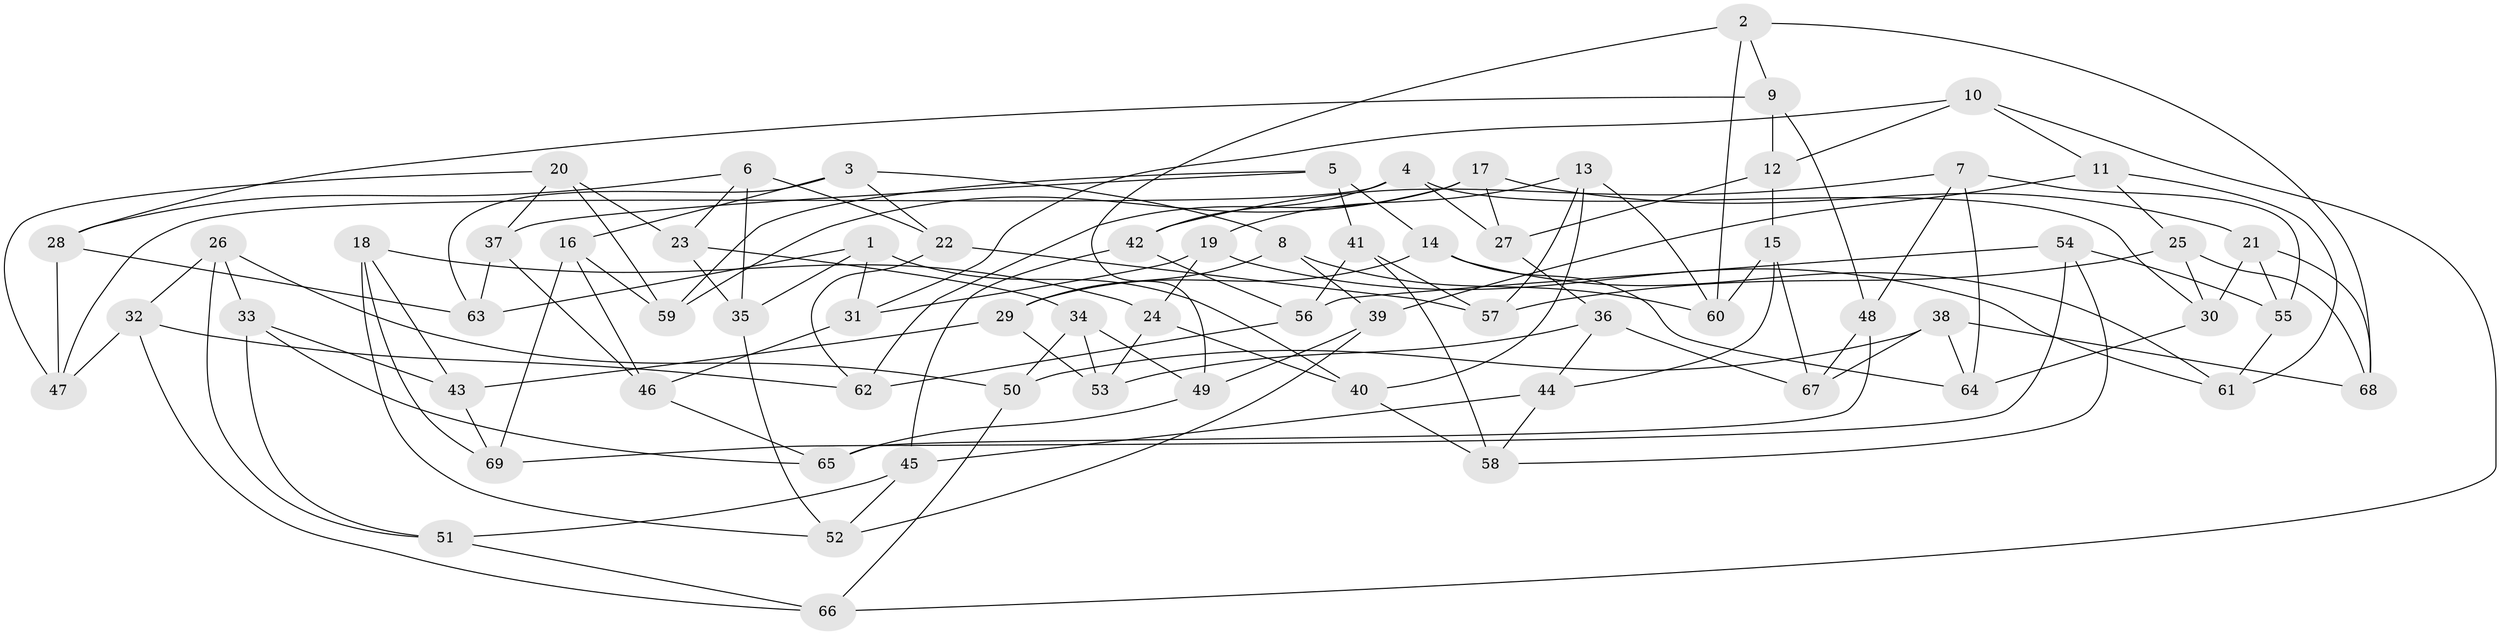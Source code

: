 // coarse degree distribution, {6: 0.23529411764705882, 4: 0.4117647058823529, 13: 0.029411764705882353, 7: 0.11764705882352941, 8: 0.11764705882352941, 5: 0.058823529411764705, 3: 0.029411764705882353}
// Generated by graph-tools (version 1.1) at 2025/20/03/04/25 18:20:42]
// undirected, 69 vertices, 138 edges
graph export_dot {
graph [start="1"]
  node [color=gray90,style=filled];
  1;
  2;
  3;
  4;
  5;
  6;
  7;
  8;
  9;
  10;
  11;
  12;
  13;
  14;
  15;
  16;
  17;
  18;
  19;
  20;
  21;
  22;
  23;
  24;
  25;
  26;
  27;
  28;
  29;
  30;
  31;
  32;
  33;
  34;
  35;
  36;
  37;
  38;
  39;
  40;
  41;
  42;
  43;
  44;
  45;
  46;
  47;
  48;
  49;
  50;
  51;
  52;
  53;
  54;
  55;
  56;
  57;
  58;
  59;
  60;
  61;
  62;
  63;
  64;
  65;
  66;
  67;
  68;
  69;
  1 -- 31;
  1 -- 40;
  1 -- 63;
  1 -- 35;
  2 -- 60;
  2 -- 9;
  2 -- 49;
  2 -- 68;
  3 -- 63;
  3 -- 16;
  3 -- 8;
  3 -- 22;
  4 -- 27;
  4 -- 30;
  4 -- 42;
  4 -- 47;
  5 -- 59;
  5 -- 37;
  5 -- 41;
  5 -- 14;
  6 -- 35;
  6 -- 22;
  6 -- 23;
  6 -- 28;
  7 -- 48;
  7 -- 55;
  7 -- 64;
  7 -- 42;
  8 -- 60;
  8 -- 29;
  8 -- 39;
  9 -- 12;
  9 -- 48;
  9 -- 28;
  10 -- 12;
  10 -- 31;
  10 -- 11;
  10 -- 66;
  11 -- 25;
  11 -- 61;
  11 -- 39;
  12 -- 27;
  12 -- 15;
  13 -- 40;
  13 -- 57;
  13 -- 60;
  13 -- 19;
  14 -- 61;
  14 -- 29;
  14 -- 64;
  15 -- 67;
  15 -- 60;
  15 -- 44;
  16 -- 69;
  16 -- 46;
  16 -- 59;
  17 -- 27;
  17 -- 59;
  17 -- 21;
  17 -- 62;
  18 -- 52;
  18 -- 69;
  18 -- 43;
  18 -- 24;
  19 -- 61;
  19 -- 24;
  19 -- 31;
  20 -- 47;
  20 -- 23;
  20 -- 37;
  20 -- 59;
  21 -- 55;
  21 -- 30;
  21 -- 68;
  22 -- 57;
  22 -- 62;
  23 -- 35;
  23 -- 34;
  24 -- 40;
  24 -- 53;
  25 -- 68;
  25 -- 57;
  25 -- 30;
  26 -- 33;
  26 -- 32;
  26 -- 51;
  26 -- 50;
  27 -- 36;
  28 -- 63;
  28 -- 47;
  29 -- 43;
  29 -- 53;
  30 -- 64;
  31 -- 46;
  32 -- 62;
  32 -- 47;
  32 -- 66;
  33 -- 65;
  33 -- 43;
  33 -- 51;
  34 -- 49;
  34 -- 50;
  34 -- 53;
  35 -- 52;
  36 -- 44;
  36 -- 53;
  36 -- 67;
  37 -- 63;
  37 -- 46;
  38 -- 50;
  38 -- 68;
  38 -- 64;
  38 -- 67;
  39 -- 52;
  39 -- 49;
  40 -- 58;
  41 -- 58;
  41 -- 57;
  41 -- 56;
  42 -- 56;
  42 -- 45;
  43 -- 69;
  44 -- 58;
  44 -- 45;
  45 -- 52;
  45 -- 51;
  46 -- 65;
  48 -- 65;
  48 -- 67;
  49 -- 65;
  50 -- 66;
  51 -- 66;
  54 -- 69;
  54 -- 58;
  54 -- 55;
  54 -- 56;
  55 -- 61;
  56 -- 62;
}
